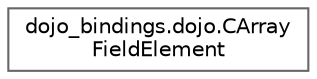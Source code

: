 digraph "Graphical Class Hierarchy"
{
 // LATEX_PDF_SIZE
  bgcolor="transparent";
  edge [fontname=Helvetica,fontsize=10,labelfontname=Helvetica,labelfontsize=10];
  node [fontname=Helvetica,fontsize=10,shape=box,height=0.2,width=0.4];
  rankdir="LR";
  Node0 [id="Node000000",label="dojo_bindings.dojo.CArray\lFieldElement",height=0.2,width=0.4,color="grey40", fillcolor="white", style="filled",URL="$structdojo__bindings_1_1dojo_1_1_c_array_field_element.html",tooltip=" "];
}
